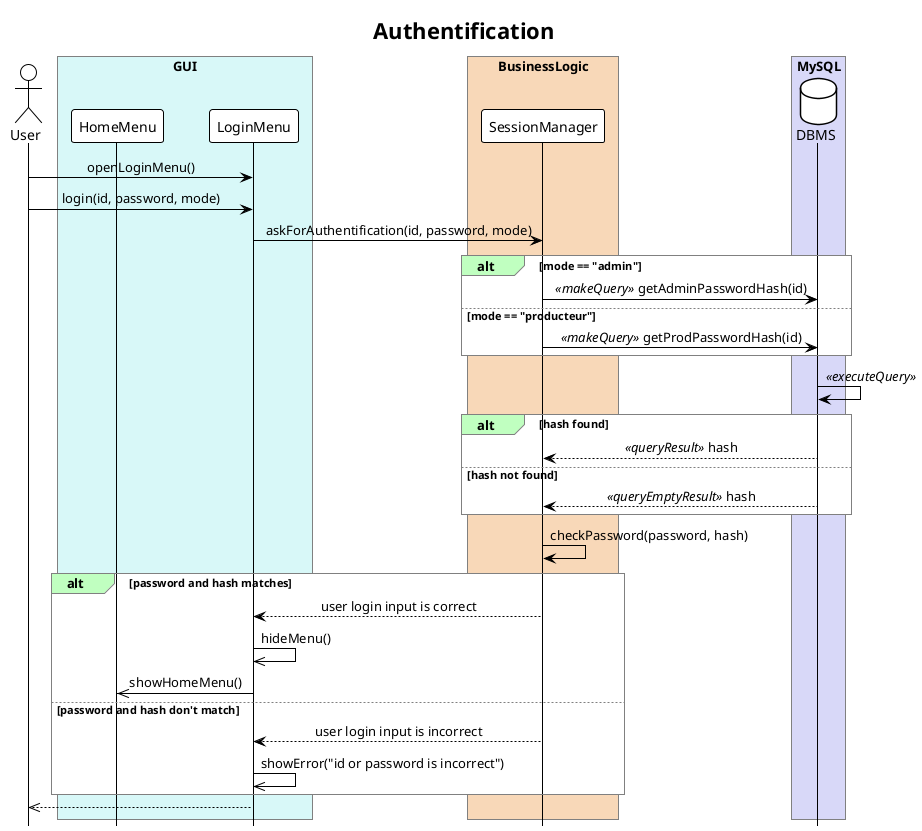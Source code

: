 @startuml SequenceAuthentification
/' Settings '/
!theme plain
hide footbox
skinparam {
    SequenceMessageAlign center
    SequenceBoxBorderColor #808080
    SequenceGroupBorderColor #808080
}

/' Metadata '/
title Authentification

/' Participants '/
actor User
box "GUI" #D8F8F8
    participant HomeMenu
    participant LoginMenu
end box
box "BusinessLogic" #F8D8B8
    participant SessionManager
end box
box "MySQL" #D8D8F8
    database DBMS
end box

/' Lifelines & Messages '/
User -> LoginMenu: openLoginMenu()
User -> LoginMenu: login(id, password, mode)

LoginMenu -> SessionManager: askForAuthentification(id, password, mode)

alt#C0FFC0 mode == "admin"
    SessionManager -> DBMS: //<<makeQuery>>// getAdminPasswordHash(id)
else mode == "producteur"
    SessionManager -> DBMS: //<<makeQuery>>// getProdPasswordHash(id)
end

DBMS -> DBMS: //<<executeQuery>>//

alt#C0FFC0 hash found
    DBMS --> SessionManager: //<<queryResult>>// hash
else hash not found
    DBMS --> SessionManager: //<<queryEmptyResult>>// hash
end

SessionManager -> SessionManager: checkPassword(password, hash)

alt#C0FFC0 password and hash matches
    SessionManager --> LoginMenu: user login input is correct
    LoginMenu ->> LoginMenu: hideMenu()
    LoginMenu ->> HomeMenu: showHomeMenu()
else password and hash don't match
    SessionManager --> LoginMenu: user login input is incorrect
    LoginMenu ->> LoginMenu: showError("id or password is incorrect")
end
LoginMenu -->> User:
@enduml